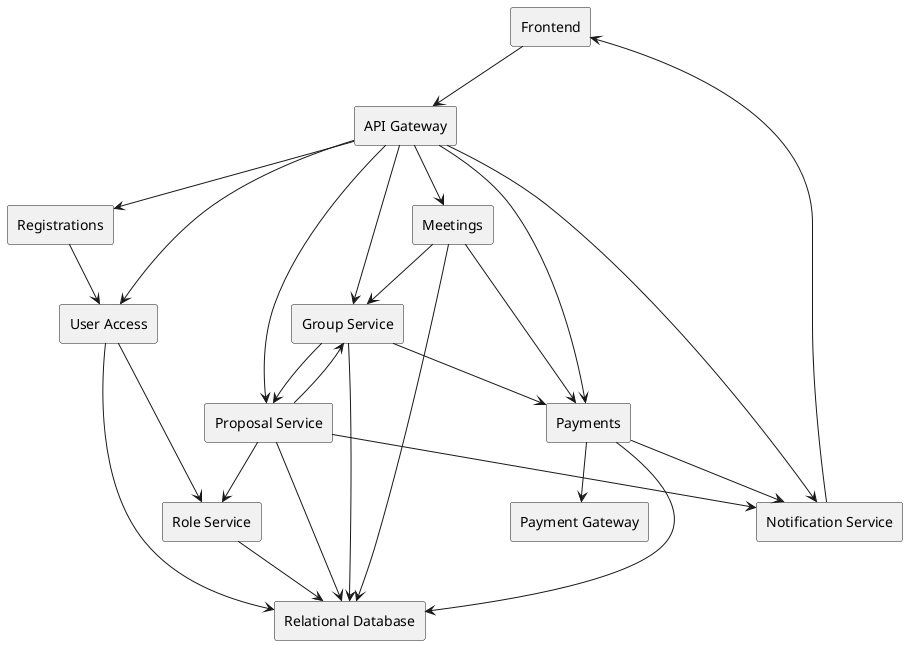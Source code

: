@startuml
'Community Meeting Management Platform - High-level components
skinparam componentStyle rectangle

[Frontend] as WebClient
[API Gateway] as APIGateway
[User Access] as UserAccess
[Registrations] as Registrations
[Group Service] as GroupService
[Meetings] as MeetingService
[Payments] as PaymentService
[Notification Service] as NotificationService
[Payment Gateway] as PaymentGateway
[Relational Database] as Database
[Proposal Service] as ProposalService
[Role Service] as RoleService

WebClient --> APIGateway

APIGateway --> UserAccess
APIGateway --> Registrations
APIGateway --> GroupService
APIGateway --> MeetingService
APIGateway --> PaymentService
APIGateway --> NotificationService
APIGateway --> ProposalService

UserAccess --> RoleService
RoleService --> Database

Registrations --> UserAccess
UserAccess --> Database

GroupService --> Database
GroupService --> PaymentService
GroupService --> ProposalService

MeetingService --> Database
MeetingService --> PaymentService
MeetingService --> GroupService

ProposalService --> Database
ProposalService --> GroupService
ProposalService --> RoleService
ProposalService --> NotificationService

PaymentService --> Database
PaymentService --> PaymentGateway
PaymentService --> NotificationService

NotificationService --> WebClient
@enduml
